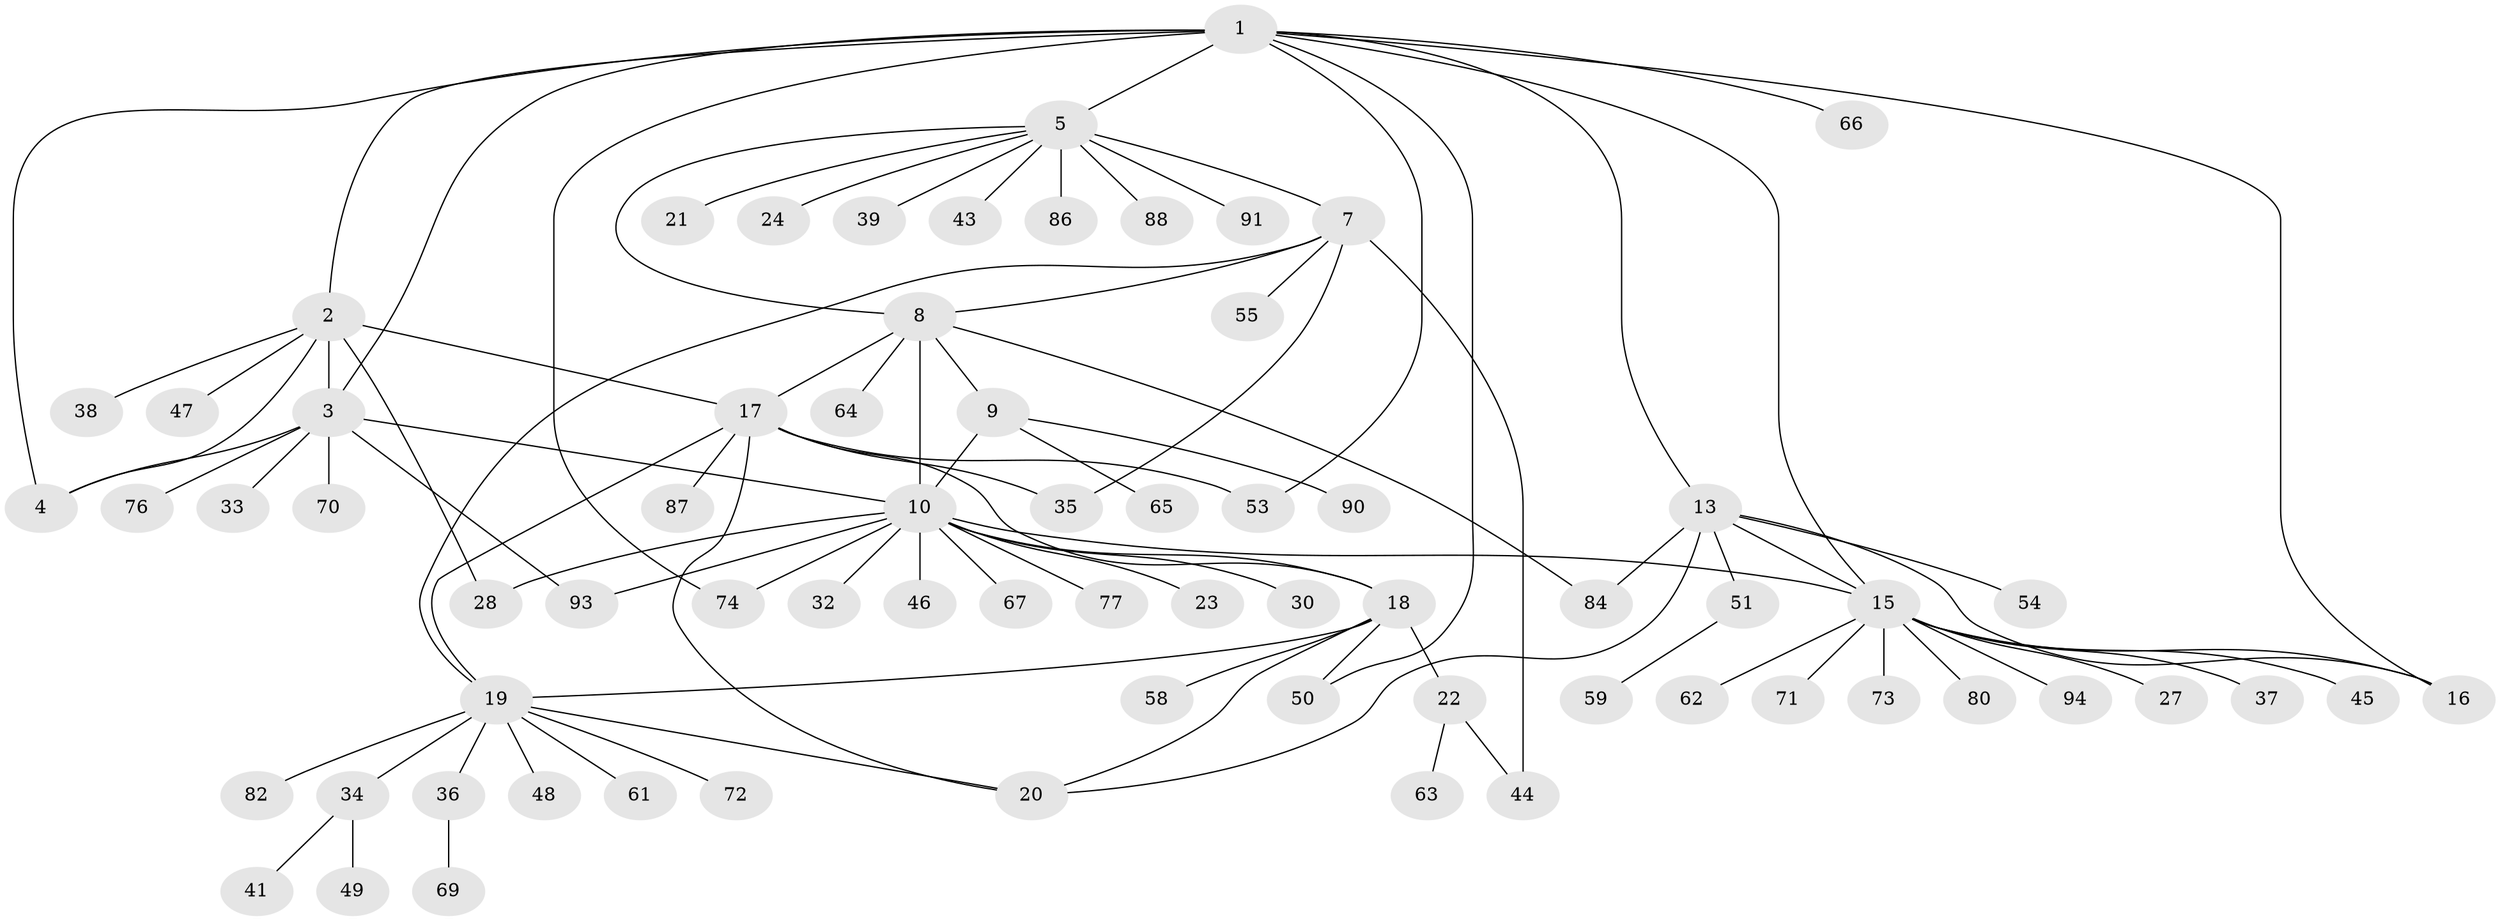 // original degree distribution, {5: 0.0425531914893617, 8: 0.031914893617021274, 9: 0.031914893617021274, 3: 0.0425531914893617, 6: 0.031914893617021274, 10: 0.010638297872340425, 7: 0.02127659574468085, 13: 0.010638297872340425, 4: 0.031914893617021274, 11: 0.010638297872340425, 1: 0.5638297872340425, 2: 0.1702127659574468}
// Generated by graph-tools (version 1.1) at 2025/11/02/27/25 16:11:29]
// undirected, 71 vertices, 95 edges
graph export_dot {
graph [start="1"]
  node [color=gray90,style=filled];
  1 [super="+14"];
  2 [super="+79"];
  3 [super="+83"];
  4;
  5 [super="+6"];
  7 [super="+25"];
  8 [super="+12"];
  9;
  10 [super="+11"];
  13 [super="+89"];
  15 [super="+26"];
  16 [super="+78"];
  17 [super="+52"];
  18 [super="+56"];
  19 [super="+81"];
  20 [super="+68"];
  21;
  22 [super="+31"];
  23;
  24 [super="+29"];
  27;
  28;
  30;
  32 [super="+42"];
  33;
  34 [super="+75"];
  35;
  36 [super="+57"];
  37 [super="+40"];
  38;
  39;
  41;
  43;
  44;
  45;
  46;
  47;
  48;
  49;
  50 [super="+85"];
  51 [super="+60"];
  53 [super="+92"];
  54;
  55;
  58;
  59;
  61;
  62;
  63;
  64;
  65;
  66;
  67;
  69;
  70;
  71;
  72;
  73;
  74;
  76;
  77;
  80;
  82;
  84;
  86;
  87;
  88;
  90;
  91;
  93;
  94;
  1 -- 2;
  1 -- 3;
  1 -- 4;
  1 -- 5 [weight=2];
  1 -- 66;
  1 -- 74;
  1 -- 13;
  1 -- 15;
  1 -- 16;
  1 -- 53;
  1 -- 50;
  2 -- 3;
  2 -- 4;
  2 -- 17;
  2 -- 28;
  2 -- 38;
  2 -- 47;
  3 -- 4;
  3 -- 10;
  3 -- 33;
  3 -- 70;
  3 -- 76;
  3 -- 93;
  5 -- 7 [weight=2];
  5 -- 8 [weight=2];
  5 -- 39;
  5 -- 86;
  5 -- 88;
  5 -- 91;
  5 -- 21;
  5 -- 24;
  5 -- 43;
  7 -- 8;
  7 -- 19;
  7 -- 35;
  7 -- 44;
  7 -- 55;
  8 -- 84;
  8 -- 64;
  8 -- 9;
  8 -- 10 [weight=2];
  8 -- 17;
  9 -- 10 [weight=2];
  9 -- 65;
  9 -- 90;
  10 -- 23;
  10 -- 30;
  10 -- 32;
  10 -- 46;
  10 -- 67;
  10 -- 77;
  10 -- 74;
  10 -- 15;
  10 -- 18;
  10 -- 28;
  10 -- 93;
  13 -- 15;
  13 -- 16;
  13 -- 20;
  13 -- 51;
  13 -- 54;
  13 -- 84;
  15 -- 16;
  15 -- 27;
  15 -- 37;
  15 -- 45;
  15 -- 62;
  15 -- 71;
  15 -- 73;
  15 -- 80;
  15 -- 94;
  17 -- 18;
  17 -- 19;
  17 -- 20;
  17 -- 35;
  17 -- 53;
  17 -- 87;
  18 -- 19;
  18 -- 20;
  18 -- 22;
  18 -- 50;
  18 -- 58;
  19 -- 20;
  19 -- 34;
  19 -- 36;
  19 -- 48;
  19 -- 61;
  19 -- 72;
  19 -- 82;
  22 -- 63;
  22 -- 44;
  34 -- 41;
  34 -- 49;
  36 -- 69;
  51 -- 59;
}
